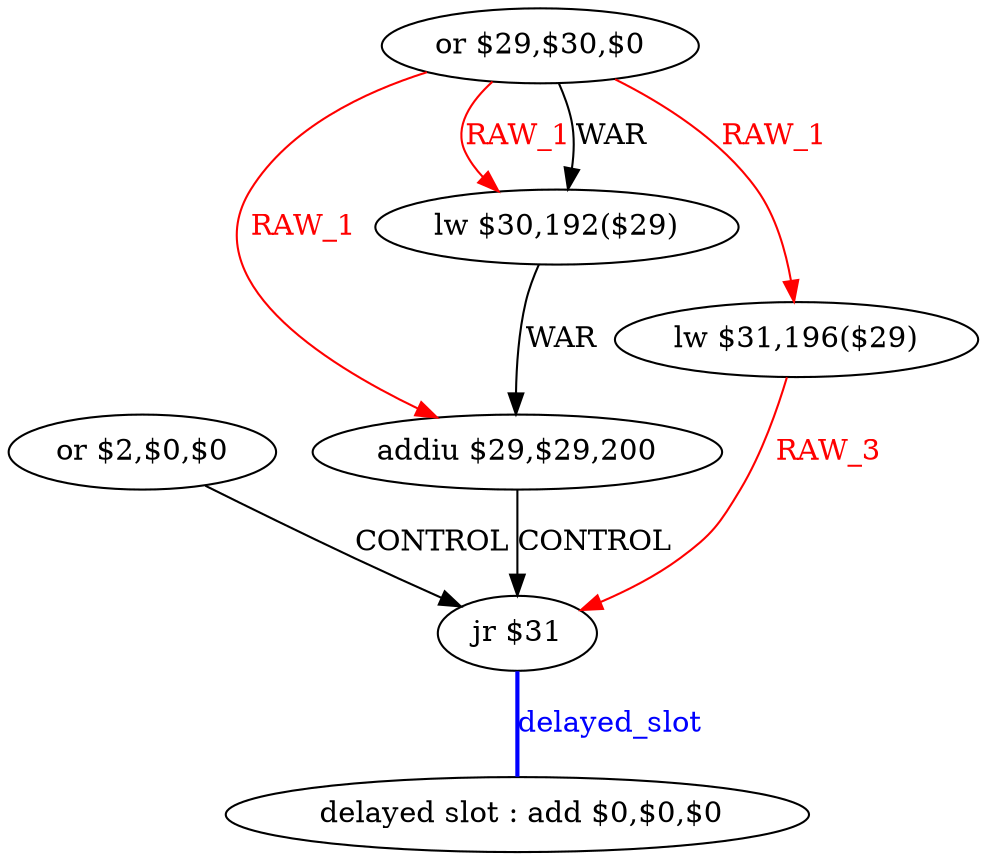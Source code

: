 digraph G1 {
node [shape = ellipse];
i6 [label = " delayed slot : add $0,$0,$0"] ;
i5 ->  i6 [style = bold, dir= none, fontcolor = blue, color = blue, label= "delayed_slot"];
i5 [label = "jr $31"] ;
i0 [label = "or $2,$0,$0"] ;
i0 ->  i5 [label= "CONTROL"];
i1 [label = "or $29,$30,$0"] ;
i1 ->  i4 [color = red, fontcolor = red, label= "RAW_1"];
i1 ->  i3 [color = red, fontcolor = red, label= "RAW_1"];
i1 ->  i3 [label= "WAR"];
i1 ->  i2 [color = red, fontcolor = red, label= "RAW_1"];
i4 [label = "addiu $29,$29,200"] ;
i4 ->  i5 [label= "CONTROL"];
i3 [label = "lw $30,192($29)"] ;
i3 ->  i4 [label= "WAR"];
i2 [label = "lw $31,196($29)"] ;
i2 ->  i5 [color = red, fontcolor = red, label= "RAW_3"];
}
